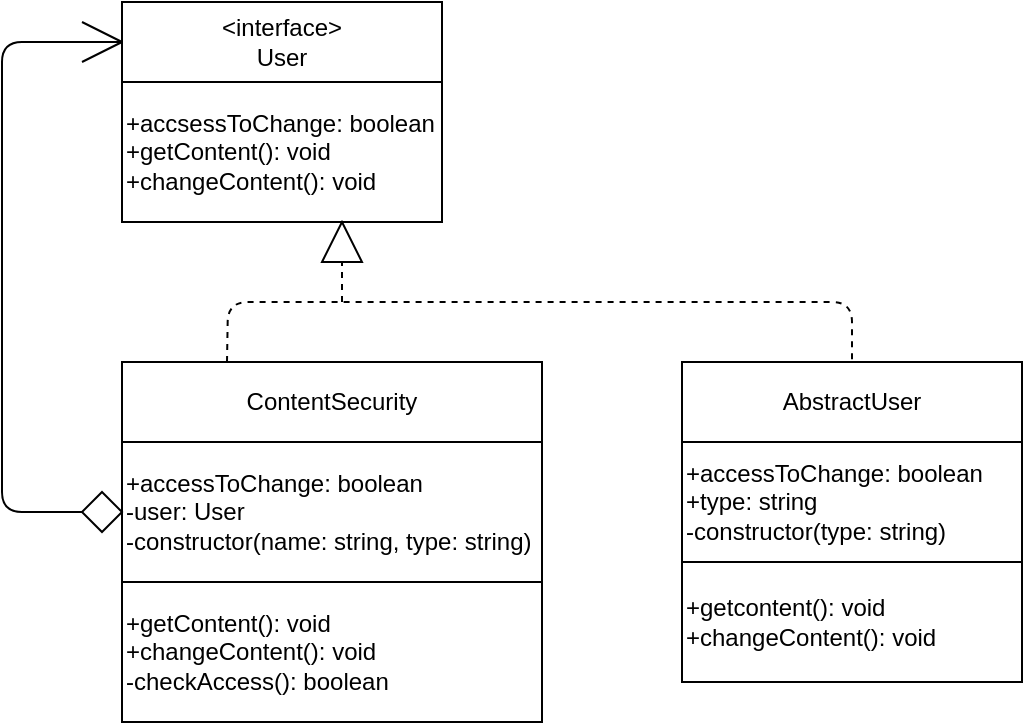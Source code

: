 <mxfile>
    <diagram id="C36VNniwFZdvjT_N8vLw" name="Page-1">
        <mxGraphModel dx="360" dy="171" grid="1" gridSize="10" guides="1" tooltips="1" connect="1" arrows="1" fold="1" page="1" pageScale="1" pageWidth="827" pageHeight="1169" math="0" shadow="0">
            <root>
                <mxCell id="0"/>
                <mxCell id="1" parent="0"/>
                <mxCell id="3" value="&amp;lt;interface&amp;gt;&lt;br&gt;User" style="rounded=0;whiteSpace=wrap;html=1;" parent="1" vertex="1">
                    <mxGeometry x="280" y="60" width="160" height="40" as="geometry"/>
                </mxCell>
                <mxCell id="4" value="ContentSecurity" style="rounded=0;whiteSpace=wrap;html=1;" parent="1" vertex="1">
                    <mxGeometry x="280" y="240" width="210" height="40" as="geometry"/>
                </mxCell>
                <mxCell id="6" value="+accessToChange: boolean&lt;br&gt;-user: User&lt;br&gt;-constructor(name: string, type: string)" style="rounded=0;whiteSpace=wrap;html=1;align=left;" parent="1" vertex="1">
                    <mxGeometry x="280" y="280" width="210" height="70" as="geometry"/>
                </mxCell>
                <mxCell id="7" value="+accsessToChange: boolean&lt;br&gt;+getContent(): void&lt;br&gt;+changeContent(): void" style="rounded=0;whiteSpace=wrap;html=1;align=left;" parent="1" vertex="1">
                    <mxGeometry x="280" y="100" width="160" height="70" as="geometry"/>
                </mxCell>
                <mxCell id="13" value="+getContent(): void&lt;br&gt;+changeContent(): void&lt;br&gt;-checkAccess(): boolean" style="rounded=0;whiteSpace=wrap;html=1;align=left;" parent="1" vertex="1">
                    <mxGeometry x="280" y="350" width="210" height="70" as="geometry"/>
                </mxCell>
                <mxCell id="17" value="AbstractUser" style="rounded=0;whiteSpace=wrap;html=1;" parent="1" vertex="1">
                    <mxGeometry x="560" y="240" width="170" height="40" as="geometry"/>
                </mxCell>
                <mxCell id="18" value="+accessToChange: boolean&lt;br&gt;+type: string&lt;br&gt;-constructor(type: string)" style="rounded=0;whiteSpace=wrap;html=1;align=left;" parent="1" vertex="1">
                    <mxGeometry x="560" y="280" width="170" height="60" as="geometry"/>
                </mxCell>
                <mxCell id="19" value="+getcontent(): void&lt;br&gt;+changeContent(): void" style="rounded=0;whiteSpace=wrap;html=1;align=left;" parent="1" vertex="1">
                    <mxGeometry x="560" y="340" width="170" height="60" as="geometry"/>
                </mxCell>
                <mxCell id="20" value="" style="rhombus;whiteSpace=wrap;html=1;" parent="1" vertex="1">
                    <mxGeometry x="260" y="305" width="20" height="20" as="geometry"/>
                </mxCell>
                <mxCell id="21" value="" style="endArrow=none;html=1;entryX=0;entryY=0.5;entryDx=0;entryDy=0;exitX=0;exitY=0.5;exitDx=0;exitDy=0;" parent="1" source="3" target="20" edge="1">
                    <mxGeometry width="50" height="50" relative="1" as="geometry">
                        <mxPoint x="190" y="340" as="sourcePoint"/>
                        <mxPoint x="240" y="290" as="targetPoint"/>
                        <Array as="points">
                            <mxPoint x="220" y="80"/>
                            <mxPoint x="220" y="315"/>
                        </Array>
                    </mxGeometry>
                </mxCell>
                <mxCell id="22" value="" style="endArrow=none;html=1;entryX=0;entryY=0.5;entryDx=0;entryDy=0;" edge="1" parent="1" target="3">
                    <mxGeometry width="50" height="50" relative="1" as="geometry">
                        <mxPoint x="260" y="70" as="sourcePoint"/>
                        <mxPoint x="270" y="30" as="targetPoint"/>
                    </mxGeometry>
                </mxCell>
                <mxCell id="23" value="" style="endArrow=none;html=1;entryX=0;entryY=0.5;entryDx=0;entryDy=0;" edge="1" parent="1" target="3">
                    <mxGeometry width="50" height="50" relative="1" as="geometry">
                        <mxPoint x="260" y="90" as="sourcePoint"/>
                        <mxPoint x="290" y="90" as="targetPoint"/>
                    </mxGeometry>
                </mxCell>
                <mxCell id="24" value="" style="endArrow=none;dashed=1;html=1;entryX=0.5;entryY=0;entryDx=0;entryDy=0;exitX=0.25;exitY=0;exitDx=0;exitDy=0;" edge="1" parent="1" source="4" target="17">
                    <mxGeometry width="50" height="50" relative="1" as="geometry">
                        <mxPoint x="370" y="240" as="sourcePoint"/>
                        <mxPoint x="420" y="190" as="targetPoint"/>
                        <Array as="points">
                            <mxPoint x="333" y="210"/>
                            <mxPoint x="645" y="210"/>
                        </Array>
                    </mxGeometry>
                </mxCell>
                <mxCell id="25" value="" style="endArrow=none;dashed=1;html=1;" edge="1" parent="1">
                    <mxGeometry width="50" height="50" relative="1" as="geometry">
                        <mxPoint x="390" y="210" as="sourcePoint"/>
                        <mxPoint x="390" y="190" as="targetPoint"/>
                    </mxGeometry>
                </mxCell>
                <mxCell id="26" value="" style="triangle;whiteSpace=wrap;html=1;rotation=-90;" vertex="1" parent="1">
                    <mxGeometry x="380" y="170" width="20" height="20" as="geometry"/>
                </mxCell>
            </root>
        </mxGraphModel>
    </diagram>
</mxfile>